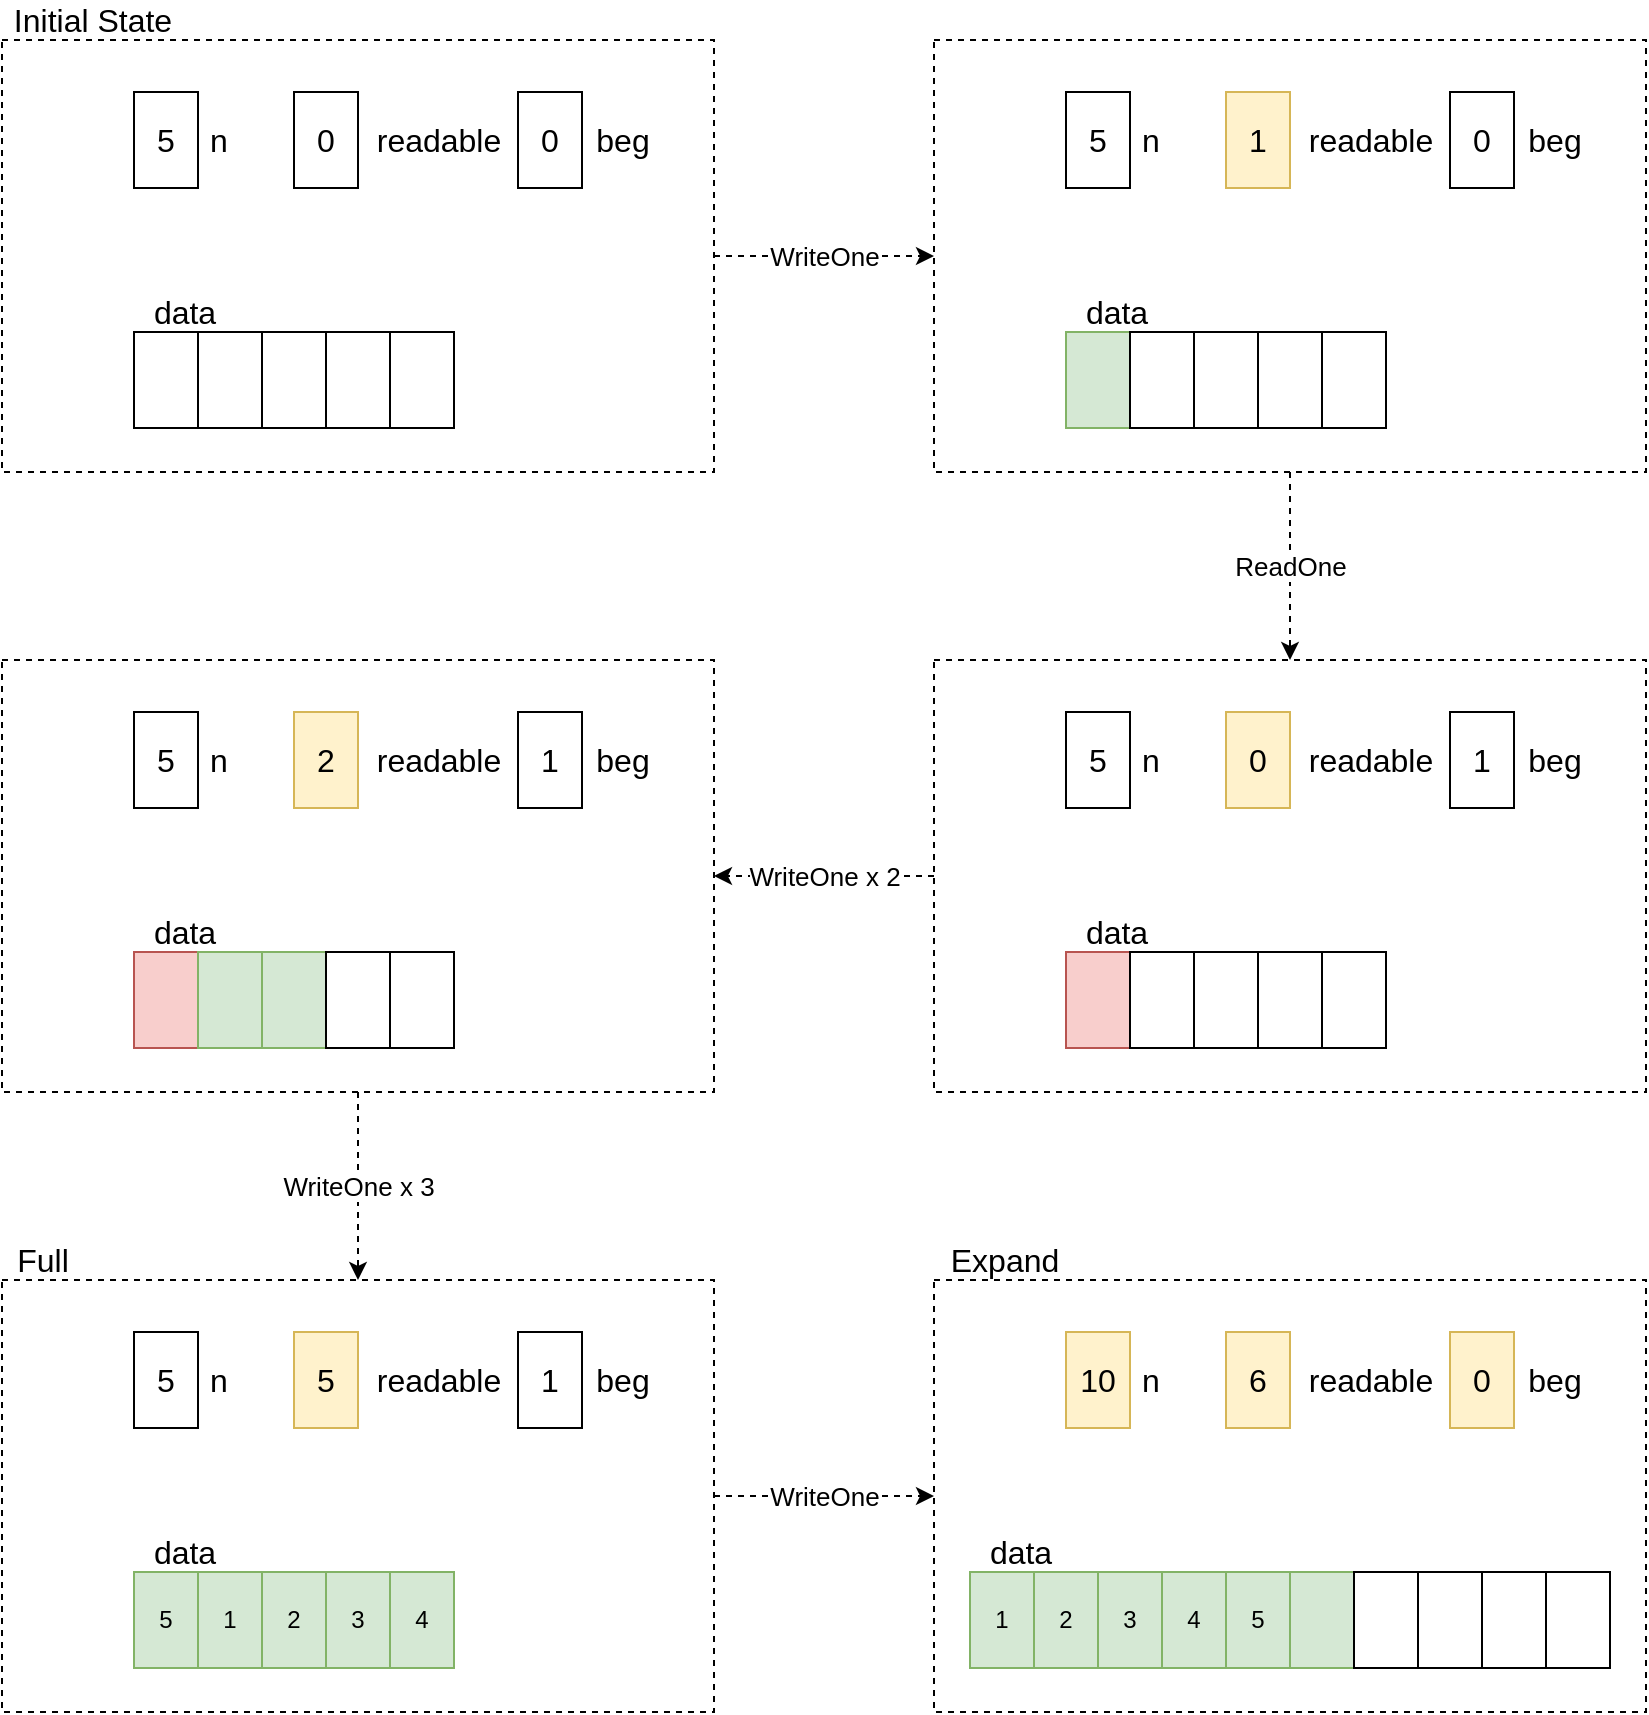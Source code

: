 <mxfile version="12.9.3" type="device" pages="2"><diagram id="zeSYsrS57jVcAQPqeYz8" name="ring-buffer"><mxGraphModel dx="946" dy="725" grid="1" gridSize="10" guides="1" tooltips="1" connect="1" arrows="1" fold="1" page="1" pageScale="1" pageWidth="850" pageHeight="1100" math="0" shadow="0"><root><mxCell id="0"/><mxCell id="1" parent="0"/><mxCell id="3P7XJrErubmLHlxZYObQ-93" value="WriteOne" style="edgeStyle=orthogonalEdgeStyle;rounded=0;orthogonalLoop=1;jettySize=auto;html=1;dashed=1;fontSize=13;" parent="1" source="3P7XJrErubmLHlxZYObQ-60" target="3P7XJrErubmLHlxZYObQ-75" edge="1"><mxGeometry relative="1" as="geometry"/></mxCell><mxCell id="3P7XJrErubmLHlxZYObQ-60" value="" style="rounded=0;whiteSpace=wrap;html=1;fontSize=16;fillColor=none;dashed=1;" parent="1" vertex="1"><mxGeometry x="14" y="740" width="356" height="216" as="geometry"/></mxCell><mxCell id="3P7XJrErubmLHlxZYObQ-16" value="" style="rounded=0;whiteSpace=wrap;html=1;fontSize=16;fillColor=none;dashed=1;" parent="1" vertex="1"><mxGeometry x="480" y="120" width="356" height="216" as="geometry"/></mxCell><mxCell id="3P7XJrErubmLHlxZYObQ-59" value="WriteOne x 2" style="edgeStyle=orthogonalEdgeStyle;rounded=0;orthogonalLoop=1;jettySize=auto;html=1;dashed=1;fontSize=13;entryX=1;entryY=0.5;entryDx=0;entryDy=0;" parent="1" source="3P7XJrErubmLHlxZYObQ-31" target="3P7XJrErubmLHlxZYObQ-46" edge="1"><mxGeometry relative="1" as="geometry"/></mxCell><mxCell id="3P7XJrErubmLHlxZYObQ-31" value="" style="rounded=0;whiteSpace=wrap;html=1;fontSize=16;fillColor=none;dashed=1;" parent="1" vertex="1"><mxGeometry x="480" y="430" width="356" height="216" as="geometry"/></mxCell><mxCell id="3P7XJrErubmLHlxZYObQ-30" value="WriteOne" style="edgeStyle=orthogonalEdgeStyle;rounded=0;orthogonalLoop=1;jettySize=auto;html=1;exitX=1;exitY=0.5;exitDx=0;exitDy=0;fontSize=13;dashed=1;" parent="1" source="3P7XJrErubmLHlxZYObQ-14" target="3P7XJrErubmLHlxZYObQ-16" edge="1"><mxGeometry relative="1" as="geometry"/></mxCell><mxCell id="3P7XJrErubmLHlxZYObQ-14" value="" style="rounded=0;whiteSpace=wrap;html=1;fontSize=16;fillColor=none;dashed=1;" parent="1" vertex="1"><mxGeometry x="14" y="120" width="356" height="216" as="geometry"/></mxCell><mxCell id="3P7XJrErubmLHlxZYObQ-1" value="" style="rounded=0;whiteSpace=wrap;html=1;" parent="1" vertex="1"><mxGeometry x="80" y="266" width="32" height="48" as="geometry"/></mxCell><mxCell id="3P7XJrErubmLHlxZYObQ-2" value="" style="rounded=0;whiteSpace=wrap;html=1;" parent="1" vertex="1"><mxGeometry x="112" y="266" width="32" height="48" as="geometry"/></mxCell><mxCell id="3P7XJrErubmLHlxZYObQ-3" value="" style="rounded=0;whiteSpace=wrap;html=1;" parent="1" vertex="1"><mxGeometry x="144" y="266" width="32" height="48" as="geometry"/></mxCell><mxCell id="3P7XJrErubmLHlxZYObQ-4" value="" style="rounded=0;whiteSpace=wrap;html=1;" parent="1" vertex="1"><mxGeometry x="176" y="266" width="32" height="48" as="geometry"/></mxCell><mxCell id="3P7XJrErubmLHlxZYObQ-5" value="" style="rounded=0;whiteSpace=wrap;html=1;" parent="1" vertex="1"><mxGeometry x="208" y="266" width="32" height="48" as="geometry"/></mxCell><mxCell id="3P7XJrErubmLHlxZYObQ-7" value="5" style="rounded=0;whiteSpace=wrap;html=1;fontSize=16;" parent="1" vertex="1"><mxGeometry x="80" y="146" width="32" height="48" as="geometry"/></mxCell><mxCell id="3P7XJrErubmLHlxZYObQ-8" value="0" style="rounded=0;whiteSpace=wrap;html=1;fontSize=16;" parent="1" vertex="1"><mxGeometry x="160" y="146" width="32" height="48" as="geometry"/></mxCell><mxCell id="3P7XJrErubmLHlxZYObQ-9" value="0" style="rounded=0;whiteSpace=wrap;html=1;fontSize=16;" parent="1" vertex="1"><mxGeometry x="272" y="146" width="32" height="48" as="geometry"/></mxCell><mxCell id="3P7XJrErubmLHlxZYObQ-10" value="n" style="text;html=1;align=center;verticalAlign=middle;resizable=0;points=[];autosize=1;fontSize=16;" parent="1" vertex="1"><mxGeometry x="112" y="160" width="20" height="20" as="geometry"/></mxCell><mxCell id="3P7XJrErubmLHlxZYObQ-11" value="beg" style="text;html=1;align=center;verticalAlign=middle;resizable=0;points=[];autosize=1;fontSize=16;" parent="1" vertex="1"><mxGeometry x="304" y="160" width="40" height="20" as="geometry"/></mxCell><mxCell id="3P7XJrErubmLHlxZYObQ-12" value="readable" style="text;html=1;align=center;verticalAlign=middle;resizable=0;points=[];autosize=1;fontSize=16;" parent="1" vertex="1"><mxGeometry x="192" y="160" width="80" height="20" as="geometry"/></mxCell><mxCell id="3P7XJrErubmLHlxZYObQ-13" value="data" style="text;html=1;align=center;verticalAlign=middle;resizable=0;points=[];autosize=1;fontSize=16;" parent="1" vertex="1"><mxGeometry x="80" y="246" width="50" height="20" as="geometry"/></mxCell><mxCell id="3P7XJrErubmLHlxZYObQ-15" value="Initial State" style="text;html=1;align=center;verticalAlign=middle;resizable=0;points=[];autosize=1;fontSize=16;" parent="1" vertex="1"><mxGeometry x="14" y="100" width="90" height="20" as="geometry"/></mxCell><mxCell id="3P7XJrErubmLHlxZYObQ-45" value="ReadOne" style="edgeStyle=orthogonalEdgeStyle;rounded=0;orthogonalLoop=1;jettySize=auto;html=1;exitX=0.5;exitY=1;exitDx=0;exitDy=0;entryX=0.5;entryY=0;entryDx=0;entryDy=0;dashed=1;fontSize=13;" parent="1" source="3P7XJrErubmLHlxZYObQ-16" target="3P7XJrErubmLHlxZYObQ-31" edge="1"><mxGeometry relative="1" as="geometry"/></mxCell><mxCell id="3P7XJrErubmLHlxZYObQ-17" value="" style="rounded=0;whiteSpace=wrap;html=1;fillColor=#d5e8d4;strokeColor=#82b366;" parent="1" vertex="1"><mxGeometry x="546" y="266" width="32" height="48" as="geometry"/></mxCell><mxCell id="3P7XJrErubmLHlxZYObQ-18" value="" style="rounded=0;whiteSpace=wrap;html=1;" parent="1" vertex="1"><mxGeometry x="578" y="266" width="32" height="48" as="geometry"/></mxCell><mxCell id="3P7XJrErubmLHlxZYObQ-19" value="" style="rounded=0;whiteSpace=wrap;html=1;" parent="1" vertex="1"><mxGeometry x="610" y="266" width="32" height="48" as="geometry"/></mxCell><mxCell id="3P7XJrErubmLHlxZYObQ-20" value="" style="rounded=0;whiteSpace=wrap;html=1;" parent="1" vertex="1"><mxGeometry x="642" y="266" width="32" height="48" as="geometry"/></mxCell><mxCell id="3P7XJrErubmLHlxZYObQ-21" value="" style="rounded=0;whiteSpace=wrap;html=1;" parent="1" vertex="1"><mxGeometry x="674" y="266" width="32" height="48" as="geometry"/></mxCell><mxCell id="3P7XJrErubmLHlxZYObQ-22" value="5" style="rounded=0;whiteSpace=wrap;html=1;fontSize=16;" parent="1" vertex="1"><mxGeometry x="546" y="146" width="32" height="48" as="geometry"/></mxCell><mxCell id="3P7XJrErubmLHlxZYObQ-23" value="1" style="rounded=0;whiteSpace=wrap;html=1;fontSize=16;fillColor=#fff2cc;strokeColor=#d6b656;" parent="1" vertex="1"><mxGeometry x="626" y="146" width="32" height="48" as="geometry"/></mxCell><mxCell id="3P7XJrErubmLHlxZYObQ-24" value="0" style="rounded=0;whiteSpace=wrap;html=1;fontSize=16;" parent="1" vertex="1"><mxGeometry x="738" y="146" width="32" height="48" as="geometry"/></mxCell><mxCell id="3P7XJrErubmLHlxZYObQ-25" value="n" style="text;html=1;align=center;verticalAlign=middle;resizable=0;points=[];autosize=1;fontSize=16;" parent="1" vertex="1"><mxGeometry x="578" y="160" width="20" height="20" as="geometry"/></mxCell><mxCell id="3P7XJrErubmLHlxZYObQ-26" value="beg" style="text;html=1;align=center;verticalAlign=middle;resizable=0;points=[];autosize=1;fontSize=16;" parent="1" vertex="1"><mxGeometry x="770" y="160" width="40" height="20" as="geometry"/></mxCell><mxCell id="3P7XJrErubmLHlxZYObQ-27" value="readable" style="text;html=1;align=center;verticalAlign=middle;resizable=0;points=[];autosize=1;fontSize=16;" parent="1" vertex="1"><mxGeometry x="658" y="160" width="80" height="20" as="geometry"/></mxCell><mxCell id="3P7XJrErubmLHlxZYObQ-28" value="data" style="text;html=1;align=center;verticalAlign=middle;resizable=0;points=[];autosize=1;fontSize=16;" parent="1" vertex="1"><mxGeometry x="546" y="246" width="50" height="20" as="geometry"/></mxCell><mxCell id="3P7XJrErubmLHlxZYObQ-32" value="" style="rounded=0;whiteSpace=wrap;html=1;fillColor=#f8cecc;strokeColor=#b85450;" parent="1" vertex="1"><mxGeometry x="546" y="576" width="32" height="48" as="geometry"/></mxCell><mxCell id="3P7XJrErubmLHlxZYObQ-33" value="" style="rounded=0;whiteSpace=wrap;html=1;" parent="1" vertex="1"><mxGeometry x="578" y="576" width="32" height="48" as="geometry"/></mxCell><mxCell id="3P7XJrErubmLHlxZYObQ-34" value="" style="rounded=0;whiteSpace=wrap;html=1;" parent="1" vertex="1"><mxGeometry x="610" y="576" width="32" height="48" as="geometry"/></mxCell><mxCell id="3P7XJrErubmLHlxZYObQ-35" value="" style="rounded=0;whiteSpace=wrap;html=1;" parent="1" vertex="1"><mxGeometry x="642" y="576" width="32" height="48" as="geometry"/></mxCell><mxCell id="3P7XJrErubmLHlxZYObQ-36" value="" style="rounded=0;whiteSpace=wrap;html=1;" parent="1" vertex="1"><mxGeometry x="674" y="576" width="32" height="48" as="geometry"/></mxCell><mxCell id="3P7XJrErubmLHlxZYObQ-37" value="5" style="rounded=0;whiteSpace=wrap;html=1;fontSize=16;" parent="1" vertex="1"><mxGeometry x="546" y="456" width="32" height="48" as="geometry"/></mxCell><mxCell id="3P7XJrErubmLHlxZYObQ-38" value="0" style="rounded=0;whiteSpace=wrap;html=1;fontSize=16;fillColor=#fff2cc;strokeColor=#d6b656;" parent="1" vertex="1"><mxGeometry x="626" y="456" width="32" height="48" as="geometry"/></mxCell><mxCell id="3P7XJrErubmLHlxZYObQ-39" value="1" style="rounded=0;whiteSpace=wrap;html=1;fontSize=16;" parent="1" vertex="1"><mxGeometry x="738" y="456" width="32" height="48" as="geometry"/></mxCell><mxCell id="3P7XJrErubmLHlxZYObQ-40" value="n" style="text;html=1;align=center;verticalAlign=middle;resizable=0;points=[];autosize=1;fontSize=16;" parent="1" vertex="1"><mxGeometry x="578" y="470" width="20" height="20" as="geometry"/></mxCell><mxCell id="3P7XJrErubmLHlxZYObQ-41" value="beg" style="text;html=1;align=center;verticalAlign=middle;resizable=0;points=[];autosize=1;fontSize=16;" parent="1" vertex="1"><mxGeometry x="770" y="470" width="40" height="20" as="geometry"/></mxCell><mxCell id="3P7XJrErubmLHlxZYObQ-42" value="readable" style="text;html=1;align=center;verticalAlign=middle;resizable=0;points=[];autosize=1;fontSize=16;" parent="1" vertex="1"><mxGeometry x="658" y="470" width="80" height="20" as="geometry"/></mxCell><mxCell id="3P7XJrErubmLHlxZYObQ-43" value="data" style="text;html=1;align=center;verticalAlign=middle;resizable=0;points=[];autosize=1;fontSize=16;" parent="1" vertex="1"><mxGeometry x="546" y="556" width="50" height="20" as="geometry"/></mxCell><mxCell id="3P7XJrErubmLHlxZYObQ-73" value="WriteOne x 3" style="edgeStyle=orthogonalEdgeStyle;rounded=0;orthogonalLoop=1;jettySize=auto;html=1;exitX=0.5;exitY=1;exitDx=0;exitDy=0;entryX=0.5;entryY=0;entryDx=0;entryDy=0;dashed=1;fontSize=13;" parent="1" source="3P7XJrErubmLHlxZYObQ-46" target="3P7XJrErubmLHlxZYObQ-60" edge="1"><mxGeometry relative="1" as="geometry"/></mxCell><mxCell id="3P7XJrErubmLHlxZYObQ-46" value="" style="rounded=0;whiteSpace=wrap;html=1;fontSize=16;fillColor=none;dashed=1;" parent="1" vertex="1"><mxGeometry x="14" y="430" width="356" height="216" as="geometry"/></mxCell><mxCell id="3P7XJrErubmLHlxZYObQ-47" value="" style="rounded=0;whiteSpace=wrap;html=1;fillColor=#f8cecc;strokeColor=#b85450;" parent="1" vertex="1"><mxGeometry x="80" y="576" width="32" height="48" as="geometry"/></mxCell><mxCell id="3P7XJrErubmLHlxZYObQ-48" value="" style="rounded=0;whiteSpace=wrap;html=1;fillColor=#d5e8d4;strokeColor=#82b366;" parent="1" vertex="1"><mxGeometry x="112" y="576" width="32" height="48" as="geometry"/></mxCell><mxCell id="3P7XJrErubmLHlxZYObQ-49" value="" style="rounded=0;whiteSpace=wrap;html=1;fillColor=#d5e8d4;strokeColor=#82b366;" parent="1" vertex="1"><mxGeometry x="144" y="576" width="32" height="48" as="geometry"/></mxCell><mxCell id="3P7XJrErubmLHlxZYObQ-50" value="" style="rounded=0;whiteSpace=wrap;html=1;" parent="1" vertex="1"><mxGeometry x="176" y="576" width="32" height="48" as="geometry"/></mxCell><mxCell id="3P7XJrErubmLHlxZYObQ-51" value="" style="rounded=0;whiteSpace=wrap;html=1;" parent="1" vertex="1"><mxGeometry x="208" y="576" width="32" height="48" as="geometry"/></mxCell><mxCell id="3P7XJrErubmLHlxZYObQ-52" value="5" style="rounded=0;whiteSpace=wrap;html=1;fontSize=16;" parent="1" vertex="1"><mxGeometry x="80" y="456" width="32" height="48" as="geometry"/></mxCell><mxCell id="3P7XJrErubmLHlxZYObQ-53" value="2" style="rounded=0;whiteSpace=wrap;html=1;fontSize=16;fillColor=#fff2cc;strokeColor=#d6b656;" parent="1" vertex="1"><mxGeometry x="160" y="456" width="32" height="48" as="geometry"/></mxCell><mxCell id="3P7XJrErubmLHlxZYObQ-54" value="1" style="rounded=0;whiteSpace=wrap;html=1;fontSize=16;" parent="1" vertex="1"><mxGeometry x="272" y="456" width="32" height="48" as="geometry"/></mxCell><mxCell id="3P7XJrErubmLHlxZYObQ-55" value="n" style="text;html=1;align=center;verticalAlign=middle;resizable=0;points=[];autosize=1;fontSize=16;" parent="1" vertex="1"><mxGeometry x="112" y="470" width="20" height="20" as="geometry"/></mxCell><mxCell id="3P7XJrErubmLHlxZYObQ-56" value="beg" style="text;html=1;align=center;verticalAlign=middle;resizable=0;points=[];autosize=1;fontSize=16;" parent="1" vertex="1"><mxGeometry x="304" y="470" width="40" height="20" as="geometry"/></mxCell><mxCell id="3P7XJrErubmLHlxZYObQ-57" value="readable" style="text;html=1;align=center;verticalAlign=middle;resizable=0;points=[];autosize=1;fontSize=16;" parent="1" vertex="1"><mxGeometry x="192" y="470" width="80" height="20" as="geometry"/></mxCell><mxCell id="3P7XJrErubmLHlxZYObQ-58" value="data" style="text;html=1;align=center;verticalAlign=middle;resizable=0;points=[];autosize=1;fontSize=16;" parent="1" vertex="1"><mxGeometry x="80" y="556" width="50" height="20" as="geometry"/></mxCell><mxCell id="3P7XJrErubmLHlxZYObQ-61" value="5" style="rounded=0;whiteSpace=wrap;html=1;fillColor=#d5e8d4;strokeColor=#82b366;" parent="1" vertex="1"><mxGeometry x="80" y="886" width="32" height="48" as="geometry"/></mxCell><mxCell id="3P7XJrErubmLHlxZYObQ-62" value="1" style="rounded=0;whiteSpace=wrap;html=1;fillColor=#d5e8d4;strokeColor=#82b366;" parent="1" vertex="1"><mxGeometry x="112" y="886" width="32" height="48" as="geometry"/></mxCell><mxCell id="3P7XJrErubmLHlxZYObQ-63" value="2" style="rounded=0;whiteSpace=wrap;html=1;fillColor=#d5e8d4;strokeColor=#82b366;" parent="1" vertex="1"><mxGeometry x="144" y="886" width="32" height="48" as="geometry"/></mxCell><mxCell id="3P7XJrErubmLHlxZYObQ-64" value="3" style="rounded=0;whiteSpace=wrap;html=1;fillColor=#d5e8d4;strokeColor=#82b366;" parent="1" vertex="1"><mxGeometry x="176" y="886" width="32" height="48" as="geometry"/></mxCell><mxCell id="3P7XJrErubmLHlxZYObQ-65" value="4" style="rounded=0;whiteSpace=wrap;html=1;fillColor=#d5e8d4;strokeColor=#82b366;" parent="1" vertex="1"><mxGeometry x="208" y="886" width="32" height="48" as="geometry"/></mxCell><mxCell id="3P7XJrErubmLHlxZYObQ-66" value="5" style="rounded=0;whiteSpace=wrap;html=1;fontSize=16;" parent="1" vertex="1"><mxGeometry x="80" y="766" width="32" height="48" as="geometry"/></mxCell><mxCell id="3P7XJrErubmLHlxZYObQ-67" value="5" style="rounded=0;whiteSpace=wrap;html=1;fontSize=16;fillColor=#fff2cc;strokeColor=#d6b656;" parent="1" vertex="1"><mxGeometry x="160" y="766" width="32" height="48" as="geometry"/></mxCell><mxCell id="3P7XJrErubmLHlxZYObQ-68" value="1" style="rounded=0;whiteSpace=wrap;html=1;fontSize=16;" parent="1" vertex="1"><mxGeometry x="272" y="766" width="32" height="48" as="geometry"/></mxCell><mxCell id="3P7XJrErubmLHlxZYObQ-69" value="n" style="text;html=1;align=center;verticalAlign=middle;resizable=0;points=[];autosize=1;fontSize=16;" parent="1" vertex="1"><mxGeometry x="112" y="780" width="20" height="20" as="geometry"/></mxCell><mxCell id="3P7XJrErubmLHlxZYObQ-70" value="beg" style="text;html=1;align=center;verticalAlign=middle;resizable=0;points=[];autosize=1;fontSize=16;" parent="1" vertex="1"><mxGeometry x="304" y="780" width="40" height="20" as="geometry"/></mxCell><mxCell id="3P7XJrErubmLHlxZYObQ-71" value="readable" style="text;html=1;align=center;verticalAlign=middle;resizable=0;points=[];autosize=1;fontSize=16;" parent="1" vertex="1"><mxGeometry x="192" y="780" width="80" height="20" as="geometry"/></mxCell><mxCell id="3P7XJrErubmLHlxZYObQ-72" value="data" style="text;html=1;align=center;verticalAlign=middle;resizable=0;points=[];autosize=1;fontSize=16;" parent="1" vertex="1"><mxGeometry x="80" y="866" width="50" height="20" as="geometry"/></mxCell><mxCell id="3P7XJrErubmLHlxZYObQ-75" value="" style="rounded=0;whiteSpace=wrap;html=1;fontSize=16;fillColor=none;dashed=1;" parent="1" vertex="1"><mxGeometry x="480" y="740" width="356" height="216" as="geometry"/></mxCell><mxCell id="3P7XJrErubmLHlxZYObQ-76" value="1" style="rounded=0;whiteSpace=wrap;html=1;fillColor=#d5e8d4;strokeColor=#82b366;" parent="1" vertex="1"><mxGeometry x="498" y="886" width="32" height="48" as="geometry"/></mxCell><mxCell id="3P7XJrErubmLHlxZYObQ-77" value="2" style="rounded=0;whiteSpace=wrap;html=1;fillColor=#d5e8d4;strokeColor=#82b366;" parent="1" vertex="1"><mxGeometry x="530" y="886" width="32" height="48" as="geometry"/></mxCell><mxCell id="3P7XJrErubmLHlxZYObQ-78" value="3" style="rounded=0;whiteSpace=wrap;html=1;fillColor=#d5e8d4;strokeColor=#82b366;" parent="1" vertex="1"><mxGeometry x="562" y="886" width="32" height="48" as="geometry"/></mxCell><mxCell id="3P7XJrErubmLHlxZYObQ-79" value="4" style="rounded=0;whiteSpace=wrap;html=1;fillColor=#d5e8d4;strokeColor=#82b366;" parent="1" vertex="1"><mxGeometry x="594" y="886" width="32" height="48" as="geometry"/></mxCell><mxCell id="3P7XJrErubmLHlxZYObQ-80" value="5" style="rounded=0;whiteSpace=wrap;html=1;fillColor=#d5e8d4;strokeColor=#82b366;" parent="1" vertex="1"><mxGeometry x="626" y="886" width="32" height="48" as="geometry"/></mxCell><mxCell id="3P7XJrErubmLHlxZYObQ-81" value="10" style="rounded=0;whiteSpace=wrap;html=1;fontSize=16;fillColor=#fff2cc;strokeColor=#d6b656;" parent="1" vertex="1"><mxGeometry x="546" y="766" width="32" height="48" as="geometry"/></mxCell><mxCell id="3P7XJrErubmLHlxZYObQ-82" value="6" style="rounded=0;whiteSpace=wrap;html=1;fontSize=16;fillColor=#fff2cc;strokeColor=#d6b656;" parent="1" vertex="1"><mxGeometry x="626" y="766" width="32" height="48" as="geometry"/></mxCell><mxCell id="3P7XJrErubmLHlxZYObQ-83" value="0" style="rounded=0;whiteSpace=wrap;html=1;fontSize=16;fillColor=#fff2cc;strokeColor=#d6b656;" parent="1" vertex="1"><mxGeometry x="738" y="766" width="32" height="48" as="geometry"/></mxCell><mxCell id="3P7XJrErubmLHlxZYObQ-84" value="n" style="text;html=1;align=center;verticalAlign=middle;resizable=0;points=[];autosize=1;fontSize=16;" parent="1" vertex="1"><mxGeometry x="578" y="780" width="20" height="20" as="geometry"/></mxCell><mxCell id="3P7XJrErubmLHlxZYObQ-85" value="beg" style="text;html=1;align=center;verticalAlign=middle;resizable=0;points=[];autosize=1;fontSize=16;" parent="1" vertex="1"><mxGeometry x="770" y="780" width="40" height="20" as="geometry"/></mxCell><mxCell id="3P7XJrErubmLHlxZYObQ-86" value="readable" style="text;html=1;align=center;verticalAlign=middle;resizable=0;points=[];autosize=1;fontSize=16;" parent="1" vertex="1"><mxGeometry x="658" y="780" width="80" height="20" as="geometry"/></mxCell><mxCell id="3P7XJrErubmLHlxZYObQ-87" value="data" style="text;html=1;align=center;verticalAlign=middle;resizable=0;points=[];autosize=1;fontSize=16;" parent="1" vertex="1"><mxGeometry x="498" y="866" width="50" height="20" as="geometry"/></mxCell><mxCell id="3P7XJrErubmLHlxZYObQ-88" value="" style="rounded=0;whiteSpace=wrap;html=1;fillColor=#d5e8d4;strokeColor=#82b366;" parent="1" vertex="1"><mxGeometry x="658" y="886" width="32" height="48" as="geometry"/></mxCell><mxCell id="3P7XJrErubmLHlxZYObQ-89" value="" style="rounded=0;whiteSpace=wrap;html=1;" parent="1" vertex="1"><mxGeometry x="690" y="886" width="32" height="48" as="geometry"/></mxCell><mxCell id="3P7XJrErubmLHlxZYObQ-90" value="" style="rounded=0;whiteSpace=wrap;html=1;" parent="1" vertex="1"><mxGeometry x="722" y="886" width="32" height="48" as="geometry"/></mxCell><mxCell id="3P7XJrErubmLHlxZYObQ-91" value="" style="rounded=0;whiteSpace=wrap;html=1;" parent="1" vertex="1"><mxGeometry x="754" y="886" width="32" height="48" as="geometry"/></mxCell><mxCell id="3P7XJrErubmLHlxZYObQ-92" value="" style="rounded=0;whiteSpace=wrap;html=1;" parent="1" vertex="1"><mxGeometry x="786" y="886" width="32" height="48" as="geometry"/></mxCell><mxCell id="3P7XJrErubmLHlxZYObQ-95" value="Full" style="text;html=1;align=center;verticalAlign=middle;resizable=0;points=[];autosize=1;fontSize=16;" parent="1" vertex="1"><mxGeometry x="14" y="720" width="40" height="20" as="geometry"/></mxCell><mxCell id="3P7XJrErubmLHlxZYObQ-96" value="Expand" style="text;html=1;align=center;verticalAlign=middle;resizable=0;points=[];autosize=1;fontSize=16;" parent="1" vertex="1"><mxGeometry x="480" y="720" width="70" height="20" as="geometry"/></mxCell></root></mxGraphModel></diagram><diagram id="nqydZgHY1HIgsCPnsOsz" name="parallelize-until"><mxGraphModel dx="946" dy="725" grid="1" gridSize="10" guides="1" tooltips="1" connect="1" arrows="1" fold="1" page="1" pageScale="1" pageWidth="850" pageHeight="1100" math="0" shadow="0"><root><mxCell id="o4kS2H1BcVuBh_aQ8rqu-0"/><mxCell id="o4kS2H1BcVuBh_aQ8rqu-1" parent="o4kS2H1BcVuBh_aQ8rqu-0"/><mxCell id="7dByn2Bam3O8nwlF19fM-10" value="" style="rounded=0;whiteSpace=wrap;html=1;strokeColor=#000000;fillColor=none;fontSize=14;align=left;dashed=1;" vertex="1" parent="o4kS2H1BcVuBh_aQ8rqu-1"><mxGeometry x="301" y="280" width="248" height="100" as="geometry"/></mxCell><mxCell id="Gk9sSHldfWH6WZdXyNRX-0" value="" style="rounded=0;whiteSpace=wrap;html=1;fontSize=16;fillColor=#fff2cc;strokeColor=#d6b656;" vertex="1" parent="o4kS2H1BcVuBh_aQ8rqu-1"><mxGeometry x="20" y="20" width="32" height="48" as="geometry"/></mxCell><mxCell id="Gk9sSHldfWH6WZdXyNRX-1" value="" style="rounded=0;whiteSpace=wrap;html=1;fontSize=16;fillColor=#d5e8d4;strokeColor=#82b366;" vertex="1" parent="o4kS2H1BcVuBh_aQ8rqu-1"><mxGeometry x="150" y="20" width="32" height="48" as="geometry"/></mxCell><mxCell id="7dByn2Bam3O8nwlF19fM-0" value="goroutine" style="text;html=1;align=left;verticalAlign=middle;resizable=0;points=[];autosize=1;fontSize=14;fontStyle=1" vertex="1" parent="o4kS2H1BcVuBh_aQ8rqu-1"><mxGeometry x="52" y="34" width="80" height="20" as="geometry"/></mxCell><mxCell id="7dByn2Bam3O8nwlF19fM-1" value="int" style="text;html=1;align=left;verticalAlign=middle;resizable=0;points=[];autosize=1;fontSize=14;fontStyle=1" vertex="1" parent="o4kS2H1BcVuBh_aQ8rqu-1"><mxGeometry x="182" y="34" width="30" height="20" as="geometry"/></mxCell><mxCell id="7dByn2Bam3O8nwlF19fM-11" style="edgeStyle=orthogonalEdgeStyle;rounded=0;orthogonalLoop=1;jettySize=auto;html=1;exitX=0.5;exitY=1;exitDx=0;exitDy=0;entryX=0.5;entryY=0;entryDx=0;entryDy=0;dashed=1;startArrow=none;startFill=0;endArrow=open;endFill=0;fontSize=14;" edge="1" parent="o4kS2H1BcVuBh_aQ8rqu-1" source="7dByn2Bam3O8nwlF19fM-2" target="7dByn2Bam3O8nwlF19fM-10"><mxGeometry relative="1" as="geometry"/></mxCell><mxCell id="7dByn2Bam3O8nwlF19fM-17" style="edgeStyle=orthogonalEdgeStyle;rounded=0;orthogonalLoop=1;jettySize=auto;html=1;dashed=1;startArrow=none;startFill=0;endArrow=open;endFill=0;fontSize=14;entryX=1;entryY=0.5;entryDx=0;entryDy=0;" edge="1" parent="o4kS2H1BcVuBh_aQ8rqu-1" target="7dByn2Bam3O8nwlF19fM-2"><mxGeometry relative="1" as="geometry"><mxPoint x="590" y="174" as="targetPoint"/><mxPoint x="570" y="174" as="sourcePoint"/></mxGeometry></mxCell><mxCell id="7dByn2Bam3O8nwlF19fM-2" value="" style="shape=partialRectangle;whiteSpace=wrap;html=1;left=0;right=0;fillColor=none;strokeColor=#000000;fontSize=14;align=left;" vertex="1" parent="o4kS2H1BcVuBh_aQ8rqu-1"><mxGeometry x="365" y="150" width="120" height="48" as="geometry"/></mxCell><mxCell id="7dByn2Bam3O8nwlF19fM-3" value="" style="rounded=0;whiteSpace=wrap;html=1;fontSize=16;fillColor=#d5e8d4;strokeColor=#82b366;" vertex="1" parent="o4kS2H1BcVuBh_aQ8rqu-1"><mxGeometry x="391" y="162" width="16" height="24" as="geometry"/></mxCell><mxCell id="7dByn2Bam3O8nwlF19fM-4" value="" style="rounded=0;whiteSpace=wrap;html=1;fontSize=16;fillColor=#d5e8d4;strokeColor=#82b366;" vertex="1" parent="o4kS2H1BcVuBh_aQ8rqu-1"><mxGeometry x="407" y="162" width="16" height="24" as="geometry"/></mxCell><mxCell id="7dByn2Bam3O8nwlF19fM-5" value="" style="rounded=0;whiteSpace=wrap;html=1;fontSize=16;fillColor=#d5e8d4;strokeColor=#82b366;" vertex="1" parent="o4kS2H1BcVuBh_aQ8rqu-1"><mxGeometry x="423" y="162" width="16" height="24" as="geometry"/></mxCell><mxCell id="7dByn2Bam3O8nwlF19fM-6" value="" style="rounded=0;whiteSpace=wrap;html=1;fontSize=16;fillColor=#d5e8d4;strokeColor=#82b366;" vertex="1" parent="o4kS2H1BcVuBh_aQ8rqu-1"><mxGeometry x="439" y="162" width="16" height="24" as="geometry"/></mxCell><mxCell id="7dByn2Bam3O8nwlF19fM-13" style="edgeStyle=orthogonalEdgeStyle;rounded=0;orthogonalLoop=1;jettySize=auto;html=1;exitX=0.5;exitY=1;exitDx=0;exitDy=0;dashed=1;startArrow=none;startFill=0;endArrow=open;endFill=0;fontSize=14;entryX=0;entryY=0.5;entryDx=0;entryDy=0;" edge="1" parent="o4kS2H1BcVuBh_aQ8rqu-1" source="7dByn2Bam3O8nwlF19fM-7" target="7dByn2Bam3O8nwlF19fM-14"><mxGeometry relative="1" as="geometry"><mxPoint x="345" y="430" as="targetPoint"/></mxGeometry></mxCell><mxCell id="7dByn2Bam3O8nwlF19fM-7" value="" style="rounded=0;whiteSpace=wrap;html=1;fontSize=16;fillColor=#fff2cc;strokeColor=#d6b656;" vertex="1" parent="o4kS2H1BcVuBh_aQ8rqu-1"><mxGeometry x="329" y="306" width="32" height="48" as="geometry"/></mxCell><mxCell id="7dByn2Bam3O8nwlF19fM-8" value="" style="rounded=0;whiteSpace=wrap;html=1;fontSize=16;fillColor=#fff2cc;strokeColor=#d6b656;" vertex="1" parent="o4kS2H1BcVuBh_aQ8rqu-1"><mxGeometry x="409" y="306" width="32" height="48" as="geometry"/></mxCell><mxCell id="7dByn2Bam3O8nwlF19fM-9" value="" style="rounded=0;whiteSpace=wrap;html=1;fontSize=16;fillColor=#fff2cc;strokeColor=#d6b656;" vertex="1" parent="o4kS2H1BcVuBh_aQ8rqu-1"><mxGeometry x="488" y="306" width="32" height="48" as="geometry"/></mxCell><mxCell id="7dByn2Bam3O8nwlF19fM-12" value="read" style="text;html=1;align=left;verticalAlign=middle;resizable=0;points=[];autosize=1;fontSize=14;fontStyle=1" vertex="1" parent="o4kS2H1BcVuBh_aQ8rqu-1"><mxGeometry x="425" y="220" width="50" height="20" as="geometry"/></mxCell><mxCell id="7dByn2Bam3O8nwlF19fM-14" value="" style="rounded=0;whiteSpace=wrap;html=1;fontSize=16;fillColor=#ffffff;strokeColor=#000000;" vertex="1" parent="o4kS2H1BcVuBh_aQ8rqu-1"><mxGeometry x="407" y="446" width="32" height="48" as="geometry"/></mxCell><mxCell id="7dByn2Bam3O8nwlF19fM-15" value="execute" style="text;html=1;align=left;verticalAlign=middle;resizable=0;points=[];autosize=1;fontSize=14;fontStyle=1" vertex="1" parent="o4kS2H1BcVuBh_aQ8rqu-1"><mxGeometry x="345" y="400" width="70" height="20" as="geometry"/></mxCell><mxCell id="7dByn2Bam3O8nwlF19fM-16" value="function" style="text;html=1;align=left;verticalAlign=middle;resizable=0;points=[];autosize=1;fontSize=14;fontStyle=1" vertex="1" parent="o4kS2H1BcVuBh_aQ8rqu-1"><mxGeometry x="441" y="460" width="70" height="20" as="geometry"/></mxCell><mxCell id="7dByn2Bam3O8nwlF19fM-18" value="put" style="text;html=1;align=left;verticalAlign=middle;resizable=0;points=[];autosize=1;fontSize=14;fontStyle=1" vertex="1" parent="o4kS2H1BcVuBh_aQ8rqu-1"><mxGeometry x="570" y="164" width="40" height="20" as="geometry"/></mxCell></root></mxGraphModel></diagram></mxfile>